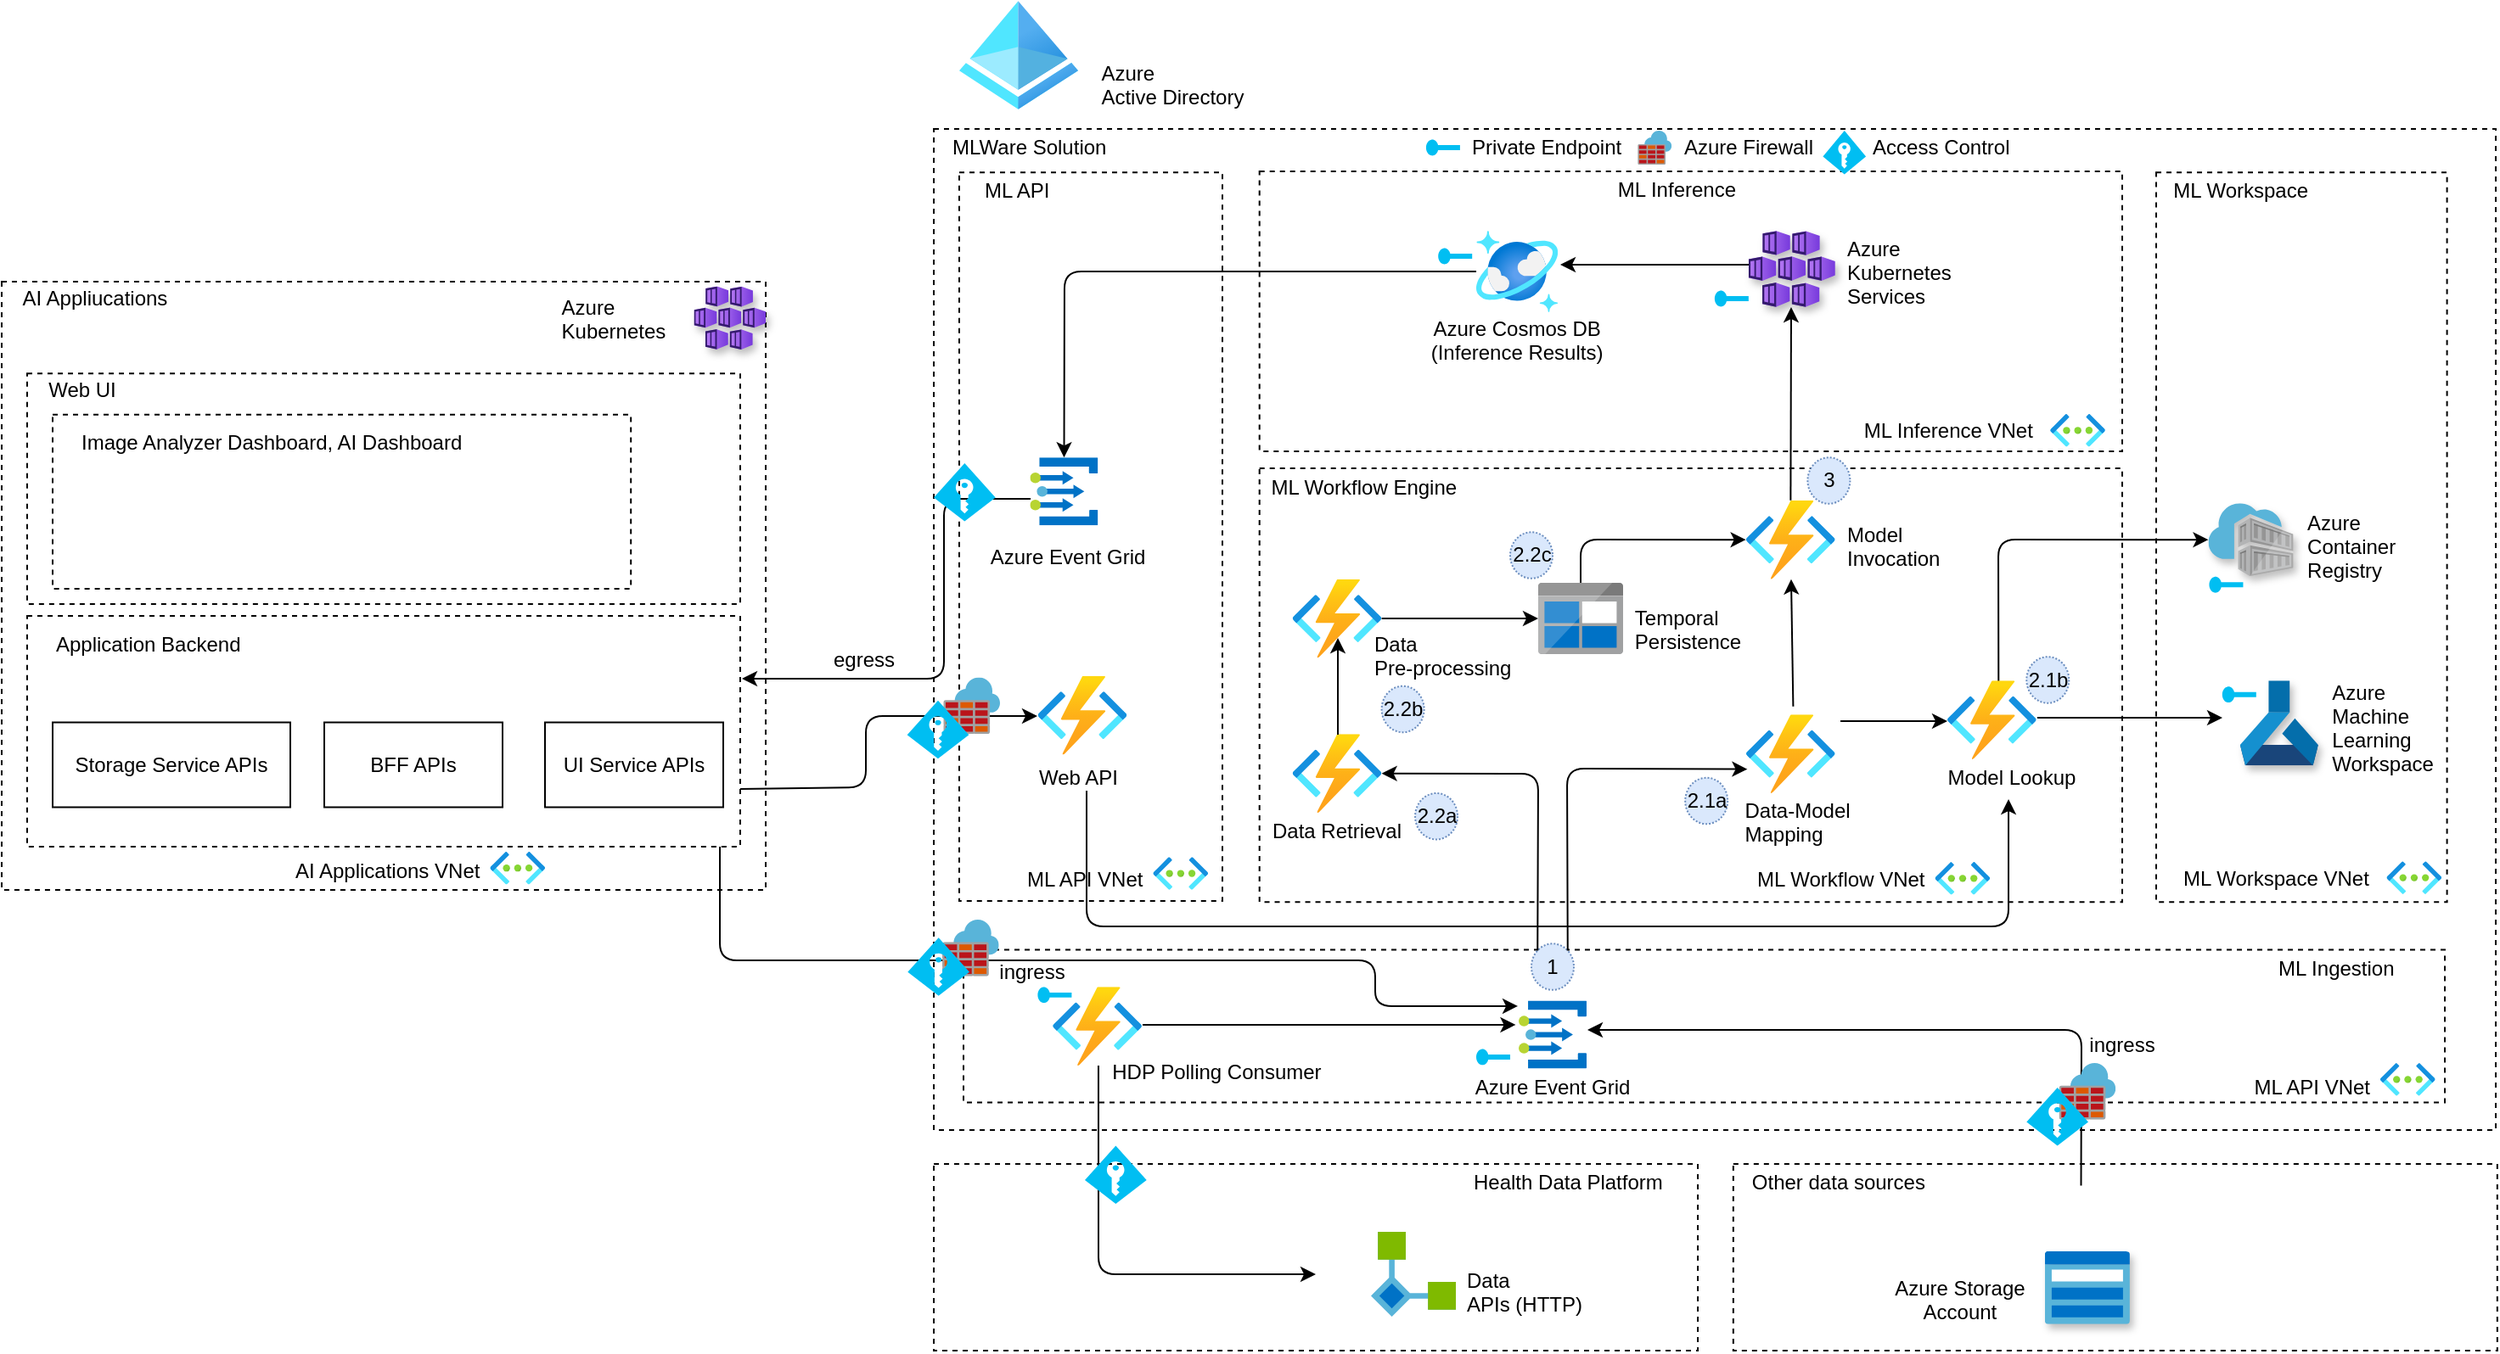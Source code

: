 <mxfile version="14.5.1" type="device"><diagram id="WI9T0HZ2pTsCkuznbFz-" name="Page-1"><mxGraphModel dx="2255" dy="1626" grid="1" gridSize="10" guides="1" tooltips="1" connect="1" arrows="1" fold="1" page="1" pageScale="1" pageWidth="1169" pageHeight="827" math="0" shadow="0"><root><mxCell id="0"/><mxCell id="1" parent="0"/><mxCell id="c2En5We3tpqPLV9vVQfv-23" value="" style="rounded=0;whiteSpace=wrap;dashed=1;" parent="1" vertex="1"><mxGeometry x="210" y="-610" width="920" height="590" as="geometry"/></mxCell><mxCell id="HBVXDCrMRu-hIxmrsEcq-5" value="" style="rounded=0;whiteSpace=wrap;dashed=1;" parent="1" vertex="1"><mxGeometry x="227.5" y="-126.21" width="872.5" height="90" as="geometry"/></mxCell><mxCell id="GNVV85DMg87My41qFnyr-1" value="" style="rounded=0;whiteSpace=wrap;dashed=1;" parent="1" vertex="1"><mxGeometry x="225" y="-584.38" width="155" height="429.38" as="geometry"/></mxCell><mxCell id="6mSfaglOKuH3w5EAEXcn-1" value="" style="rounded=0;whiteSpace=wrap;dashed=1;" parent="1" vertex="1"><mxGeometry x="401.85" y="-410" width="508.15" height="255.62" as="geometry"/></mxCell><mxCell id="c2En5We3tpqPLV9vVQfv-21" value="" style="rounded=0;whiteSpace=wrap;dashed=1;" parent="1" vertex="1"><mxGeometry x="210" width="450" height="110" as="geometry"/></mxCell><mxCell id="VJPSUOSNC2JFNs3buJUD-53" value="Health Data Platform" style="text;align=left;verticalAlign=middle;resizable=0;points=[];autosize=1;" parent="1" vertex="1"><mxGeometry x="526" width="130" height="20" as="geometry"/></mxCell><mxCell id="c2En5We3tpqPLV9vVQfv-12" value="" style="aspect=fixed;points=[];align=center;image;fontSize=12;image=img/lib/azure2/iot/Function_Apps.svg;" parent="1" vertex="1"><mxGeometry x="688.32" y="-264.93" width="52.6" height="46.41" as="geometry"/></mxCell><mxCell id="c2En5We3tpqPLV9vVQfv-13" value="Data-Model&#10;Mapping" style="text;align=left;verticalAlign=middle;resizable=0;points=[];autosize=1;" parent="1" vertex="1"><mxGeometry x="685.75" y="-216.97" width="80" height="30" as="geometry"/></mxCell><mxCell id="c2En5We3tpqPLV9vVQfv-24" value="MLWare Solution" style="text;align=left;verticalAlign=middle;resizable=0;points=[];autosize=1;" parent="1" vertex="1"><mxGeometry x="219" y="-610" width="110" height="20" as="geometry"/></mxCell><mxCell id="c2En5We3tpqPLV9vVQfv-33" value="" style="rounded=0;whiteSpace=wrap;dashed=1;" parent="1" vertex="1"><mxGeometry x="930" y="-584.38" width="171.3" height="430" as="geometry"/></mxCell><mxCell id="VJPSUOSNC2JFNs3buJUD-12" value="" style="aspect=fixed;points=[];align=center;image;fontSize=12;image=img/lib/mscae/Machine_Learning_Service_Workspaces.svg;shadow=1;" parent="1" vertex="1"><mxGeometry x="979.42" y="-284.93" width="46" height="50" as="geometry"/></mxCell><mxCell id="VJPSUOSNC2JFNs3buJUD-13" value="Azure &#10;Machine&#10;Learning &#10;Workspace" style="text;align=left;verticalAlign=middle;resizable=0;points=[];autosize=1;" parent="1" vertex="1"><mxGeometry x="1031.65" y="-287.63" width="80" height="60" as="geometry"/></mxCell><mxCell id="VJPSUOSNC2JFNs3buJUD-21" value="" style="aspect=fixed;points=[];align=center;image;fontSize=12;image=img/lib/mscae/Container_Registries.svg;shadow=1;" parent="1" vertex="1"><mxGeometry x="960.75" y="-389.38" width="50" height="43" as="geometry"/></mxCell><mxCell id="VJPSUOSNC2JFNs3buJUD-22" value="Azure &#10;Container&#10;Registry" style="text;align=left;verticalAlign=middle;resizable=0;points=[];autosize=1;" parent="1" vertex="1"><mxGeometry x="1017.05" y="-389.38" width="70" height="50" as="geometry"/></mxCell><mxCell id="c2En5We3tpqPLV9vVQfv-34" value="ML Workspace" style="text;align=left;verticalAlign=middle;resizable=0;points=[];autosize=1;" parent="1" vertex="1"><mxGeometry x="938.15" y="-584.38" width="100" height="20" as="geometry"/></mxCell><mxCell id="c2En5We3tpqPLV9vVQfv-35" value="" style="rounded=0;whiteSpace=wrap;dashed=1;" parent="1" vertex="1"><mxGeometry x="401.85" y="-585" width="508.15" height="165" as="geometry"/></mxCell><mxCell id="c2En5We3tpqPLV9vVQfv-36" value="ML Inference" style="text;align=left;verticalAlign=middle;resizable=0;points=[];autosize=1;" parent="1" vertex="1"><mxGeometry x="610.92" y="-585" width="90" height="20" as="geometry"/></mxCell><mxCell id="VJPSUOSNC2JFNs3buJUD-44" value="" style="aspect=fixed;points=[];align=center;image;fontSize=12;image=img/lib/azure2/compute/Kubernetes_Services.svg;shadow=1;" parent="1" vertex="1"><mxGeometry x="689.92" y="-550" width="51" height="45" as="geometry"/></mxCell><mxCell id="VJPSUOSNC2JFNs3buJUD-45" value="Azure &#10;Kubernetes&#10;Services" style="text;align=left;verticalAlign=middle;resizable=0;points=[];autosize=1;" parent="1" vertex="1"><mxGeometry x="746" y="-550.96" width="80" height="50" as="geometry"/></mxCell><mxCell id="c2En5We3tpqPLV9vVQfv-17" value="Azure Cosmos DB&#10;(Inference Results)" style="text;align=center;verticalAlign=middle;resizable=0;points=[];autosize=1;" parent="1" vertex="1"><mxGeometry x="493.54" y="-500.96" width="120" height="30" as="geometry"/></mxCell><mxCell id="c2En5We3tpqPLV9vVQfv-37" value="" style="endArrow=classic;exitX=1.01;exitY=0.473;exitDx=0;exitDy=0;exitPerimeter=0;" parent="1" source="NaTv0j1qxVIRTVNOfMXv-1" edge="1"><mxGeometry width="50" height="50" relative="1" as="geometry"><mxPoint x="868.9" y="-256.5" as="sourcePoint"/><mxPoint x="969" y="-263" as="targetPoint"/></mxGeometry></mxCell><mxCell id="c2En5We3tpqPLV9vVQfv-42" value="" style="endArrow=classic;exitX=0.53;exitY=-0.102;exitDx=0;exitDy=0;exitPerimeter=0;" parent="1" source="c2En5We3tpqPLV9vVQfv-12" target="nxUntq5Zcn0dUFnwoCCm-3" edge="1"><mxGeometry width="50" height="50" relative="1" as="geometry"><mxPoint x="600" y="-244" as="sourcePoint"/><mxPoint x="600" y="-428" as="targetPoint"/><Array as="points"/></mxGeometry></mxCell><mxCell id="c2En5We3tpqPLV9vVQfv-61" value="Azure Event Grid" style="text;align=center;verticalAlign=middle;resizable=0;points=[];autosize=1;" parent="1" vertex="1"><mxGeometry x="234.0" y="-368.74" width="110" height="20" as="geometry"/></mxCell><mxCell id="c2En5We3tpqPLV9vVQfv-64" value="" style="endArrow=classic;exitX=0.008;exitY=0.61;exitDx=0;exitDy=0;exitPerimeter=0;startArrow=none;startFill=0;endFill=1;" parent="1" source="GNVV85DMg87My41qFnyr-2" edge="1"><mxGeometry width="50" height="50" relative="1" as="geometry"><mxPoint x="266" y="-278" as="sourcePoint"/><mxPoint x="97" y="-286" as="targetPoint"/><Array as="points"><mxPoint x="216" y="-392"/><mxPoint x="216" y="-286"/></Array></mxGeometry></mxCell><mxCell id="6mSfaglOKuH3w5EAEXcn-2" value="ML Workflow Engine" style="text;align=left;verticalAlign=middle;resizable=0;points=[];autosize=1;" parent="1" vertex="1"><mxGeometry x="406.7" y="-409.38" width="130" height="20" as="geometry"/></mxCell><mxCell id="trIq2SF53O2UUEiTRbWx-19" value="" style="edgeStyle=orthogonalEdgeStyle;rounded=0;orthogonalLoop=1;jettySize=auto;exitX=0.5;exitY=1;exitDx=0;exitDy=0;" parent="1" edge="1"><mxGeometry relative="1" as="geometry"><mxPoint x="172.5" y="-301.63" as="sourcePoint"/><mxPoint x="172.5" y="-301.63" as="targetPoint"/></mxGeometry></mxCell><mxCell id="hTLh4aEJlULFZ3ZCLhka-1" value="" style="rounded=0;whiteSpace=wrap;dashed=1;" parent="1" vertex="1"><mxGeometry x="680.92" width="450" height="110" as="geometry"/></mxCell><mxCell id="hTLh4aEJlULFZ3ZCLhka-2" value="Other data sources" style="text;align=left;verticalAlign=middle;resizable=0;points=[];autosize=1;" parent="1" vertex="1"><mxGeometry x="689.92" width="120" height="20" as="geometry"/></mxCell><mxCell id="hTLh4aEJlULFZ3ZCLhka-5" value="" style="aspect=fixed;points=[];align=center;image;fontSize=12;image=img/lib/mscae/ClassicStorage.svg;shadow=1;" parent="1" vertex="1"><mxGeometry x="864.45" y="51.37" width="50" height="43" as="geometry"/></mxCell><mxCell id="hTLh4aEJlULFZ3ZCLhka-6" value="Azure Storage &#10;Account" style="text;align=center;verticalAlign=middle;resizable=0;points=[];autosize=1;" parent="1" vertex="1"><mxGeometry x="769.45" y="64.37" width="90" height="30" as="geometry"/></mxCell><mxCell id="GNVV85DMg87My41qFnyr-2" value="" style="aspect=fixed;points=[];align=center;image;fontSize=12;image=img/lib/mscae/Event_Grid_Topics.svg;" parent="1" vertex="1"><mxGeometry x="266.7" y="-416.38" width="40" height="40" as="geometry"/></mxCell><mxCell id="GNVV85DMg87My41qFnyr-3" value="ML API" style="text;align=left;verticalAlign=middle;resizable=0;points=[];autosize=1;" parent="1" vertex="1"><mxGeometry x="238" y="-584.38" width="60" height="20" as="geometry"/></mxCell><mxCell id="oTOie_mvJpvd8w9It9-d-1" value="" style="aspect=fixed;points=[];align=center;image;fontSize=12;image=img/lib/azure2/identity/Azure_Active_Directory.svg;" parent="1" vertex="1"><mxGeometry x="225" y="-685.53" width="70" height="64" as="geometry"/></mxCell><mxCell id="oTOie_mvJpvd8w9It9-d-3" value="Azure &#10;Active Directory" style="text;align=left;verticalAlign=middle;resizable=0;points=[];autosize=1;" parent="1" vertex="1"><mxGeometry x="306.7" y="-651.53" width="100" height="30" as="geometry"/></mxCell><mxCell id="mRbXWkc4FPHzIp5syVsQ-1" value="" style="endArrow=classic;exitX=0.576;exitY=0.014;exitDx=0;exitDy=0;exitPerimeter=0;" parent="1" source="NaTv0j1qxVIRTVNOfMXv-1" target="VJPSUOSNC2JFNs3buJUD-21" edge="1"><mxGeometry width="50" height="50" relative="1" as="geometry"><mxPoint x="680.92" y="-264.13" as="sourcePoint"/><mxPoint x="806" y="-374" as="targetPoint"/><Array as="points"><mxPoint x="837" y="-368"/></Array></mxGeometry></mxCell><mxCell id="4O4_oE5mucVZY9XzaxRa-4" value="" style="endArrow=classic;exitX=1;exitY=0.75;exitDx=0;exitDy=0;" parent="1" source="Izcnwbzkju2ybUksuCvE-23" edge="1"><mxGeometry width="50" height="50" relative="1" as="geometry"><mxPoint x="111" y="-222.375" as="sourcePoint"/><mxPoint x="271" y="-264" as="targetPoint"/><Array as="points"><mxPoint x="170" y="-222"/><mxPoint x="170" y="-264"/></Array></mxGeometry></mxCell><mxCell id="4O4_oE5mucVZY9XzaxRa-7" value="" style="aspect=fixed;points=[];align=center;image;fontSize=12;image=img/lib/azure2/iot/Function_Apps.svg;" parent="1" vertex="1"><mxGeometry x="271.2" y="-287.63" width="52.6" height="46.41" as="geometry"/></mxCell><mxCell id="HBVXDCrMRu-hIxmrsEcq-1" value="" style="aspect=fixed;points=[];align=center;image;fontSize=12;image=img/lib/azure2/iot/Function_Apps.svg;" parent="1" vertex="1"><mxGeometry x="280" y="-104.42" width="52.6" height="46.41" as="geometry"/></mxCell><mxCell id="HBVXDCrMRu-hIxmrsEcq-2" value="" style="endArrow=none;entryX=0.513;entryY=1;entryDx=0;entryDy=0;entryPerimeter=0;exitX=0;exitY=0.5;exitDx=0;exitDy=0;startArrow=classic;startFill=1;endFill=0;" parent="1" target="HBVXDCrMRu-hIxmrsEcq-1" edge="1"><mxGeometry width="50" height="50" relative="1" as="geometry"><mxPoint x="435" y="64.995" as="sourcePoint"/><mxPoint x="130" y="-20" as="targetPoint"/><Array as="points"><mxPoint x="360" y="65"/><mxPoint x="307" y="65"/></Array></mxGeometry></mxCell><mxCell id="HBVXDCrMRu-hIxmrsEcq-4" value="HDP Polling Consumer" style="text;align=center;verticalAlign=middle;resizable=0;points=[];autosize=1;" parent="1" vertex="1"><mxGeometry x="306.7" y="-65" width="140" height="20" as="geometry"/></mxCell><mxCell id="HBVXDCrMRu-hIxmrsEcq-6" value="" style="aspect=fixed;points=[];align=center;image;fontSize=12;image=img/lib/mscae/Event_Grid_Topics.svg;" parent="1" vertex="1"><mxGeometry x="554.5" y="-96.21" width="40" height="40" as="geometry"/></mxCell><mxCell id="HBVXDCrMRu-hIxmrsEcq-9" value="" style="endArrow=classic;exitX=0.5;exitY=0;exitDx=0;exitDy=0;" parent="1" edge="1"><mxGeometry width="50" height="50" relative="1" as="geometry"><mxPoint x="885.75" y="12.75" as="sourcePoint"/><mxPoint x="595" y="-79" as="targetPoint"/><Array as="points"><mxPoint x="886" y="-79"/></Array></mxGeometry></mxCell><mxCell id="HBVXDCrMRu-hIxmrsEcq-11" value="" style="endArrow=classic;entryX=-0.044;entryY=0.355;entryDx=0;entryDy=0;entryPerimeter=0;" parent="1" target="HBVXDCrMRu-hIxmrsEcq-6" edge="1"><mxGeometry width="50" height="50" relative="1" as="geometry"><mxPoint x="333" y="-82" as="sourcePoint"/><mxPoint x="150" y="20" as="targetPoint"/></mxGeometry></mxCell><mxCell id="HBVXDCrMRu-hIxmrsEcq-12" value="ML Ingestion" style="text;align=left;verticalAlign=middle;resizable=0;points=[];autosize=1;" parent="1" vertex="1"><mxGeometry x="1000" y="-126.21" width="90" height="20" as="geometry"/></mxCell><mxCell id="HBVXDCrMRu-hIxmrsEcq-13" value="Azure Event Grid" style="text;align=center;verticalAlign=middle;resizable=0;points=[];autosize=1;" parent="1" vertex="1"><mxGeometry x="519.5" y="-56.21" width="110" height="20" as="geometry"/></mxCell><mxCell id="HBVXDCrMRu-hIxmrsEcq-14" value="" style="endArrow=classic;entryX=-0.012;entryY=0.08;entryDx=0;entryDy=0;entryPerimeter=0;" parent="1" target="HBVXDCrMRu-hIxmrsEcq-6" edge="1"><mxGeometry width="50" height="50" relative="1" as="geometry"><mxPoint x="84" y="-187" as="sourcePoint"/><mxPoint x="200" y="-160" as="targetPoint"/><Array as="points"><mxPoint x="84" y="-120"/><mxPoint x="470" y="-120"/><mxPoint x="470" y="-93"/></Array></mxGeometry></mxCell><mxCell id="HBVXDCrMRu-hIxmrsEcq-19" value="Web API" style="text;align=center;verticalAlign=middle;resizable=0;points=[];autosize=1;" parent="1" vertex="1"><mxGeometry x="265.2" y="-238.52" width="60" height="20" as="geometry"/></mxCell><mxCell id="GNVV85DMg87My41qFnyr-7" value="1" style="ellipse;whiteSpace=wrap;dashed=1;dashPattern=1 1;fillColor=#dae8fc;strokeColor=#6c8ebf;" parent="1" vertex="1"><mxGeometry x="562" y="-129.83" width="25" height="27.25" as="geometry"/></mxCell><mxCell id="HBVXDCrMRu-hIxmrsEcq-23" value="" style="aspect=fixed;points=[];align=center;image;fontSize=12;image=img/lib/mscae/Logic_Apps_Custom_Connector.svg;dashed=1;" parent="1" vertex="1"><mxGeometry x="467.5" y="40" width="50" height="50" as="geometry"/></mxCell><mxCell id="HBVXDCrMRu-hIxmrsEcq-24" value="Data&#10;APIs (HTTP)" style="text;align=left;verticalAlign=middle;resizable=0;points=[];autosize=1;" parent="1" vertex="1"><mxGeometry x="522" y="60" width="80" height="30" as="geometry"/></mxCell><mxCell id="NaTv0j1qxVIRTVNOfMXv-1" value="" style="aspect=fixed;points=[];align=center;image;fontSize=12;image=img/lib/azure2/iot/Function_Apps.svg;" parent="1" vertex="1"><mxGeometry x="806.85" y="-284.93" width="52.6" height="46.41" as="geometry"/></mxCell><mxCell id="NaTv0j1qxVIRTVNOfMXv-2" value="Model Lookup" style="text;align=center;verticalAlign=middle;resizable=0;points=[];autosize=1;" parent="1" vertex="1"><mxGeometry x="800" y="-238.52" width="90" height="20" as="geometry"/></mxCell><mxCell id="NaTv0j1qxVIRTVNOfMXv-5" value="" style="endArrow=classic;" parent="1" edge="1"><mxGeometry width="50" height="50" relative="1" as="geometry"><mxPoint x="744" y="-261" as="sourcePoint"/><mxPoint x="807" y="-261" as="targetPoint"/></mxGeometry></mxCell><mxCell id="NaTv0j1qxVIRTVNOfMXv-11" value="" style="aspect=fixed;points=[];align=center;image;fontSize=12;image=img/lib/azure2/networking/Virtual_Networks.svg;" parent="1" vertex="1"><mxGeometry x="1062" y="-59.45" width="32.29" height="19.28" as="geometry"/></mxCell><mxCell id="NaTv0j1qxVIRTVNOfMXv-12" value="ML API VNet" style="text;align=right;verticalAlign=middle;resizable=0;points=[];autosize=1;" parent="1" vertex="1"><mxGeometry x="988" y="-56.21" width="70" height="20" as="geometry"/></mxCell><mxCell id="NaTv0j1qxVIRTVNOfMXv-15" value="" style="aspect=fixed;points=[];align=center;image;fontSize=12;image=img/lib/azure2/networking/Virtual_Networks.svg;" parent="1" vertex="1"><mxGeometry x="339.21" y="-180.87" width="32.29" height="19.28" as="geometry"/></mxCell><mxCell id="NaTv0j1qxVIRTVNOfMXv-16" value="ML API VNet" style="text;align=right;verticalAlign=middle;resizable=0;points=[];autosize=1;" parent="1" vertex="1"><mxGeometry x="265.2" y="-178.34" width="70" height="20" as="geometry"/></mxCell><mxCell id="NaTv0j1qxVIRTVNOfMXv-17" value="" style="aspect=fixed;points=[];align=center;image;fontSize=12;image=img/lib/azure2/networking/Virtual_Networks.svg;" parent="1" vertex="1"><mxGeometry x="867.61" y="-442" width="32.29" height="19.28" as="geometry"/></mxCell><mxCell id="NaTv0j1qxVIRTVNOfMXv-18" value="ML Inference VNet" style="text;align=right;verticalAlign=middle;resizable=0;points=[];autosize=1;" parent="1" vertex="1"><mxGeometry x="759.45" y="-443.0" width="100" height="20" as="geometry"/></mxCell><mxCell id="NaTv0j1qxVIRTVNOfMXv-19" value="" style="aspect=fixed;points=[];align=center;image;fontSize=12;image=img/lib/azure2/networking/Virtual_Networks.svg;" parent="1" vertex="1"><mxGeometry x="1065.75" y="-178.34" width="32.29" height="19.28" as="geometry"/></mxCell><mxCell id="NaTv0j1qxVIRTVNOfMXv-20" value="ML Workspace VNet" style="text;align=right;verticalAlign=middle;resizable=0;points=[];autosize=1;" parent="1" vertex="1"><mxGeometry x="947.42" y="-179.06" width="110" height="20" as="geometry"/></mxCell><mxCell id="NaTv0j1qxVIRTVNOfMXv-21" value="" style="aspect=fixed;points=[];align=center;image;fontSize=12;image=img/lib/azure2/networking/Virtual_Networks.svg;" parent="1" vertex="1"><mxGeometry x="799.78" y="-177.98" width="32.29" height="19.28" as="geometry"/></mxCell><mxCell id="NaTv0j1qxVIRTVNOfMXv-22" value="ML Workflow VNet" style="text;align=right;verticalAlign=middle;resizable=0;points=[];autosize=1;" parent="1" vertex="1"><mxGeometry x="695.75" y="-178.34" width="100" height="20" as="geometry"/></mxCell><mxCell id="NaTv0j1qxVIRTVNOfMXv-27" value="" style="verticalLabelPosition=bottom;verticalAlign=top;align=center;strokeColor=none;fillColor=#00BEF2;shape=mxgraph.azure.service_endpoint;" parent="1" vertex="1"><mxGeometry x="529.5" y="-68.01" width="20" height="10" as="geometry"/></mxCell><mxCell id="NaTv0j1qxVIRTVNOfMXv-32" value="" style="verticalLabelPosition=bottom;verticalAlign=top;align=center;strokeColor=none;fillColor=#00BEF2;shape=mxgraph.azure.service_endpoint;" parent="1" vertex="1"><mxGeometry x="968.9" y="-281.66" width="20" height="10" as="geometry"/></mxCell><mxCell id="NaTv0j1qxVIRTVNOfMXv-35" value="" style="verticalLabelPosition=bottom;verticalAlign=top;align=center;strokeColor=none;fillColor=#00BEF2;shape=mxgraph.azure.service_endpoint;" parent="1" vertex="1"><mxGeometry x="507.1" y="-540" width="20" height="10" as="geometry"/></mxCell><mxCell id="NaTv0j1qxVIRTVNOfMXv-36" value="" style="verticalLabelPosition=bottom;verticalAlign=top;align=center;strokeColor=none;fillColor=#00BEF2;shape=mxgraph.azure.service_endpoint;" parent="1" vertex="1"><mxGeometry x="961.22" y="-346.38" width="20" height="10" as="geometry"/></mxCell><mxCell id="NaTv0j1qxVIRTVNOfMXv-37" value="" style="verticalLabelPosition=bottom;verticalAlign=top;align=center;strokeColor=none;fillColor=#00BEF2;shape=mxgraph.azure.service_endpoint;" parent="1" vertex="1"><mxGeometry x="499.95" y="-604" width="20" height="10" as="geometry"/></mxCell><mxCell id="NaTv0j1qxVIRTVNOfMXv-38" value="Private Endpoint" style="text;align=right;verticalAlign=middle;resizable=0;points=[];autosize=1;" parent="1" vertex="1"><mxGeometry x="527.1" y="-610.0" width="90" height="20" as="geometry"/></mxCell><mxCell id="NaTv0j1qxVIRTVNOfMXv-40" value="" style="verticalLabelPosition=bottom;verticalAlign=top;align=center;strokeColor=none;fillColor=#00BEF2;shape=mxgraph.azure.service_endpoint;" parent="1" vertex="1"><mxGeometry x="669.92" y="-515" width="20" height="10" as="geometry"/></mxCell><mxCell id="NaTv0j1qxVIRTVNOfMXv-49" value="" style="endArrow=classic;entryX=0.478;entryY=1.176;entryDx=0;entryDy=0;entryPerimeter=0;" parent="1" target="NaTv0j1qxVIRTVNOfMXv-2" edge="1"><mxGeometry width="50" height="50" relative="1" as="geometry"><mxPoint x="300" y="-220" as="sourcePoint"/><mxPoint x="670" y="-267" as="targetPoint"/><Array as="points"><mxPoint x="300" y="-140"/><mxPoint x="843" y="-140"/></Array></mxGeometry></mxCell><mxCell id="NaTv0j1qxVIRTVNOfMXv-50" value="" style="verticalLabelPosition=bottom;verticalAlign=top;align=center;strokeColor=none;fillColor=#00BEF2;shape=mxgraph.azure.service_endpoint;" parent="1" vertex="1"><mxGeometry x="271.2" y="-104.58" width="20" height="10" as="geometry"/></mxCell><mxCell id="NaTv0j1qxVIRTVNOfMXv-53" value="" style="aspect=fixed;points=[];align=center;image;fontSize=12;image=img/lib/mscae/Azure_Firewall.svg;" parent="1" vertex="1"><mxGeometry x="215.66" y="-286.72" width="33.34" height="33.34" as="geometry"/></mxCell><mxCell id="NaTv0j1qxVIRTVNOfMXv-54" value="" style="aspect=fixed;points=[];align=center;image;fontSize=12;image=img/lib/mscae/Azure_Firewall.svg;" parent="1" vertex="1"><mxGeometry x="872.78" y="-59.45" width="33.34" height="33.34" as="geometry"/></mxCell><mxCell id="NaTv0j1qxVIRTVNOfMXv-55" value="Azure Firewall" style="text;align=right;verticalAlign=middle;resizable=0;points=[];autosize=1;" parent="1" vertex="1"><mxGeometry x="650.0" y="-610.0" width="80" height="20" as="geometry"/></mxCell><mxCell id="NaTv0j1qxVIRTVNOfMXv-59" value="" style="aspect=fixed;points=[];align=center;image;fontSize=12;image=img/lib/mscae/Azure_Firewall.svg;" parent="1" vertex="1"><mxGeometry x="624.6" y="-609" width="20" height="20" as="geometry"/></mxCell><mxCell id="NaTv0j1qxVIRTVNOfMXv-62" value="" style="aspect=fixed;points=[];align=center;image;fontSize=12;image=img/lib/mscae/Azure_Firewall.svg;" parent="1" vertex="1"><mxGeometry x="215" y="-144" width="33.34" height="33.34" as="geometry"/></mxCell><mxCell id="NaTv0j1qxVIRTVNOfMXv-64" value="ingress" style="text;strokeColor=none;fillColor=none;align=center;verticalAlign=middle;whiteSpace=wrap;rounded=0;" parent="1" vertex="1"><mxGeometry x="890" y="-80" width="40" height="20" as="geometry"/></mxCell><mxCell id="NaTv0j1qxVIRTVNOfMXv-65" value="egress" style="text;strokeColor=none;fillColor=none;align=center;verticalAlign=middle;whiteSpace=wrap;rounded=0;" parent="1" vertex="1"><mxGeometry x="149.0" y="-306.72" width="40" height="20" as="geometry"/></mxCell><mxCell id="NaTv0j1qxVIRTVNOfMXv-67" value="ingress" style="text;strokeColor=none;fillColor=none;align=center;verticalAlign=middle;whiteSpace=wrap;rounded=0;" parent="1" vertex="1"><mxGeometry x="247.5" y="-122.58" width="40" height="20" as="geometry"/></mxCell><mxCell id="NaTv0j1qxVIRTVNOfMXv-68" value="" style="verticalLabelPosition=bottom;verticalAlign=top;align=center;strokeColor=none;fillColor=#00BEF2;shape=mxgraph.azure.access_control;" parent="1" vertex="1"><mxGeometry x="210" y="-413" width="36.35" height="34.27" as="geometry"/></mxCell><mxCell id="NaTv0j1qxVIRTVNOfMXv-70" value="" style="verticalLabelPosition=bottom;verticalAlign=top;align=center;strokeColor=none;fillColor=#00BEF2;shape=mxgraph.azure.access_control;" parent="1" vertex="1"><mxGeometry x="194.32" y="-273.13" width="36.35" height="34.27" as="geometry"/></mxCell><mxCell id="NaTv0j1qxVIRTVNOfMXv-71" value="" style="verticalLabelPosition=bottom;verticalAlign=top;align=center;strokeColor=none;fillColor=#00BEF2;shape=mxgraph.azure.access_control;" parent="1" vertex="1"><mxGeometry x="194.65" y="-133.34" width="36.35" height="34.27" as="geometry"/></mxCell><mxCell id="NaTv0j1qxVIRTVNOfMXv-72" value="" style="verticalLabelPosition=bottom;verticalAlign=top;align=center;strokeColor=none;fillColor=#00BEF2;shape=mxgraph.azure.access_control;" parent="1" vertex="1"><mxGeometry x="853.65" y="-45" width="36.35" height="34.27" as="geometry"/></mxCell><mxCell id="NaTv0j1qxVIRTVNOfMXv-73" value="" style="verticalLabelPosition=bottom;verticalAlign=top;align=center;strokeColor=none;fillColor=#00BEF2;shape=mxgraph.azure.access_control;" parent="1" vertex="1"><mxGeometry x="733.7" y="-609" width="25.35" height="25.8" as="geometry"/></mxCell><mxCell id="NaTv0j1qxVIRTVNOfMXv-74" value="Access Control" style="text;align=right;verticalAlign=middle;resizable=0;points=[];autosize=1;" parent="1" vertex="1"><mxGeometry x="765.75" y="-610.0" width="80" height="20" as="geometry"/></mxCell><mxCell id="NaTv0j1qxVIRTVNOfMXv-75" value="" style="verticalLabelPosition=bottom;verticalAlign=top;align=center;strokeColor=none;fillColor=#00BEF2;shape=mxgraph.azure.access_control;" parent="1" vertex="1"><mxGeometry x="299" y="-10.73" width="36.35" height="34.27" as="geometry"/></mxCell><mxCell id="nxUntq5Zcn0dUFnwoCCm-1" value="" style="aspect=fixed;points=[];align=center;image;fontSize=12;image=img/lib/azure2/iot/Function_Apps.svg;" parent="1" vertex="1"><mxGeometry x="421.2" y="-344.68" width="52.6" height="46.41" as="geometry"/></mxCell><mxCell id="nxUntq5Zcn0dUFnwoCCm-2" value="Data &#10;Pre-processing" style="text;align=left;verticalAlign=middle;resizable=0;points=[];autosize=1;" parent="1" vertex="1"><mxGeometry x="467.5" y="-314.93" width="100" height="30" as="geometry"/></mxCell><mxCell id="nxUntq5Zcn0dUFnwoCCm-3" value="" style="aspect=fixed;points=[];align=center;image;fontSize=12;image=img/lib/azure2/iot/Function_Apps.svg;" parent="1" vertex="1"><mxGeometry x="688.32" y="-391.09" width="52.6" height="46.41" as="geometry"/></mxCell><mxCell id="nxUntq5Zcn0dUFnwoCCm-4" value="Model &#10;Invocation" style="text;align=left;verticalAlign=middle;resizable=0;points=[];autosize=1;" parent="1" vertex="1"><mxGeometry x="746" y="-379.38" width="70" height="30" as="geometry"/></mxCell><mxCell id="nxUntq5Zcn0dUFnwoCCm-5" value="" style="endArrow=classic;" parent="1" source="nxUntq5Zcn0dUFnwoCCm-3" edge="1"><mxGeometry width="50" height="50" relative="1" as="geometry"><mxPoint x="680" y="-170" as="sourcePoint"/><mxPoint x="715" y="-505" as="targetPoint"/></mxGeometry></mxCell><mxCell id="nxUntq5Zcn0dUFnwoCCm-6" value="" style="aspect=fixed;points=[];align=center;image;fontSize=12;image=img/lib/azure2/iot/Function_Apps.svg;" parent="1" vertex="1"><mxGeometry x="421.2" y="-253.38" width="52.6" height="46.41" as="geometry"/></mxCell><mxCell id="nxUntq5Zcn0dUFnwoCCm-7" value="Data Retrieval" style="text;align=center;verticalAlign=middle;resizable=0;points=[];autosize=1;" parent="1" vertex="1"><mxGeometry x="402.5" y="-206.97" width="90" height="20" as="geometry"/></mxCell><mxCell id="nxUntq5Zcn0dUFnwoCCm-8" value="" style="endArrow=classic;" parent="1" edge="1"><mxGeometry width="50" height="50" relative="1" as="geometry"><mxPoint x="448" y="-253" as="sourcePoint"/><mxPoint x="448" y="-310" as="targetPoint"/></mxGeometry></mxCell><mxCell id="nxUntq5Zcn0dUFnwoCCm-10" value="" style="aspect=fixed;points=[];align=center;image;fontSize=12;image=img/lib/mscae/BlobBlock.svg;" parent="1" vertex="1"><mxGeometry x="566" y="-342.48" width="50" height="42" as="geometry"/></mxCell><mxCell id="nxUntq5Zcn0dUFnwoCCm-14" value="" style="endArrow=classic;" parent="1" source="nxUntq5Zcn0dUFnwoCCm-1" target="nxUntq5Zcn0dUFnwoCCm-10" edge="1"><mxGeometry width="50" height="50" relative="1" as="geometry"><mxPoint x="680" y="-170" as="sourcePoint"/><mxPoint x="730" y="-220" as="targetPoint"/></mxGeometry></mxCell><mxCell id="nxUntq5Zcn0dUFnwoCCm-15" value="Temporal &#10;Persistence" style="text;align=left;verticalAlign=middle;resizable=0;points=[];autosize=1;" parent="1" vertex="1"><mxGeometry x="620.92" y="-330.48" width="80" height="30" as="geometry"/></mxCell><mxCell id="nxUntq5Zcn0dUFnwoCCm-16" value="" style="endArrow=classic;exitX=0;exitY=0;exitDx=0;exitDy=0;" parent="1" source="GNVV85DMg87My41qFnyr-7" target="nxUntq5Zcn0dUFnwoCCm-6" edge="1"><mxGeometry width="50" height="50" relative="1" as="geometry"><mxPoint x="690" y="-170" as="sourcePoint"/><mxPoint x="740" y="-220" as="targetPoint"/><Array as="points"><mxPoint x="566" y="-230"/></Array></mxGeometry></mxCell><mxCell id="nxUntq5Zcn0dUFnwoCCm-17" value="" style="endArrow=classic;" parent="1" source="nxUntq5Zcn0dUFnwoCCm-10" target="nxUntq5Zcn0dUFnwoCCm-3" edge="1"><mxGeometry width="50" height="50" relative="1" as="geometry"><mxPoint x="690" y="-170" as="sourcePoint"/><mxPoint x="740" y="-220" as="targetPoint"/><Array as="points"><mxPoint x="591" y="-368"/></Array></mxGeometry></mxCell><mxCell id="nxUntq5Zcn0dUFnwoCCm-18" value="" style="aspect=fixed;points=[];align=center;image;fontSize=12;image=img/lib/azure2/databases/Azure_Cosmos_DB.svg;" parent="1" vertex="1"><mxGeometry x="529.5" y="-550" width="48.08" height="48.08" as="geometry"/></mxCell><mxCell id="nxUntq5Zcn0dUFnwoCCm-19" value="" style="endArrow=classic;" parent="1" edge="1"><mxGeometry width="50" height="50" relative="1" as="geometry"><mxPoint x="690" y="-530" as="sourcePoint"/><mxPoint x="579" y="-530" as="targetPoint"/></mxGeometry></mxCell><mxCell id="nxUntq5Zcn0dUFnwoCCm-20" value="" style="endArrow=classic;" parent="1" source="nxUntq5Zcn0dUFnwoCCm-18" target="GNVV85DMg87My41qFnyr-2" edge="1"><mxGeometry width="50" height="50" relative="1" as="geometry"><mxPoint x="690" y="-170" as="sourcePoint"/><mxPoint x="740" y="-220" as="targetPoint"/><Array as="points"><mxPoint x="287" y="-526"/></Array></mxGeometry></mxCell><mxCell id="nxUntq5Zcn0dUFnwoCCm-21" value="" style="endArrow=classic;exitX=1;exitY=0;exitDx=0;exitDy=0;entryX=0.017;entryY=0.695;entryDx=0;entryDy=0;entryPerimeter=0;" parent="1" source="GNVV85DMg87My41qFnyr-7" target="c2En5We3tpqPLV9vVQfv-12" edge="1"><mxGeometry width="50" height="50" relative="1" as="geometry"><mxPoint x="690" y="-190" as="sourcePoint"/><mxPoint x="740" y="-240" as="targetPoint"/><Array as="points"><mxPoint x="583" y="-233"/></Array></mxGeometry></mxCell><mxCell id="nxUntq5Zcn0dUFnwoCCm-23" value="2.1a" style="ellipse;whiteSpace=wrap;dashed=1;dashPattern=1 1;fillColor=#dae8fc;strokeColor=#6c8ebf;" parent="1" vertex="1"><mxGeometry x="652.6" y="-227.63" width="25" height="27.25" as="geometry"/></mxCell><mxCell id="nxUntq5Zcn0dUFnwoCCm-24" value="2.1b" style="ellipse;whiteSpace=wrap;dashed=1;dashPattern=1 1;fillColor=#dae8fc;strokeColor=#6c8ebf;" parent="1" vertex="1"><mxGeometry x="853.65" y="-298.91" width="25" height="27.25" as="geometry"/></mxCell><mxCell id="nxUntq5Zcn0dUFnwoCCm-25" value="2.2a" style="ellipse;whiteSpace=wrap;dashed=1;dashPattern=1 1;fillColor=#dae8fc;strokeColor=#6c8ebf;" parent="1" vertex="1"><mxGeometry x="493.54" y="-218.52" width="25" height="27.25" as="geometry"/></mxCell><mxCell id="nxUntq5Zcn0dUFnwoCCm-26" value="2.2b" style="ellipse;whiteSpace=wrap;dashed=1;dashPattern=1 1;fillColor=#dae8fc;strokeColor=#6c8ebf;" parent="1" vertex="1"><mxGeometry x="473.8" y="-281.66" width="25" height="27.25" as="geometry"/></mxCell><mxCell id="nxUntq5Zcn0dUFnwoCCm-27" value="2.2c" style="ellipse;whiteSpace=wrap;dashed=1;dashPattern=1 1;fillColor=#dae8fc;strokeColor=#6c8ebf;" parent="1" vertex="1"><mxGeometry x="549.5" y="-372.36" width="25" height="27.25" as="geometry"/></mxCell><mxCell id="nxUntq5Zcn0dUFnwoCCm-28" value="3" style="ellipse;whiteSpace=wrap;dashed=1;dashPattern=1 1;fillColor=#dae8fc;strokeColor=#6c8ebf;" parent="1" vertex="1"><mxGeometry x="724.7" y="-416.38" width="25" height="27.25" as="geometry"/></mxCell><mxCell id="Izcnwbzkju2ybUksuCvE-1" value="" style="rounded=0;whiteSpace=wrap;dashed=1;fillColor=none;" parent="1" vertex="1"><mxGeometry x="-339" y="-520" width="450" height="358.47" as="geometry"/></mxCell><mxCell id="Izcnwbzkju2ybUksuCvE-2" value="AI Appliucations" style="text;strokeColor=none;fillColor=none;align=center;verticalAlign=middle;whiteSpace=wrap;rounded=0;" parent="1" vertex="1"><mxGeometry x="-339" y="-520" width="110" height="20" as="geometry"/></mxCell><mxCell id="Izcnwbzkju2ybUksuCvE-4" value="" style="rounded=0;whiteSpace=wrap;dashed=1;" parent="1" vertex="1"><mxGeometry x="-324" y="-465.93" width="420" height="135.93" as="geometry"/></mxCell><mxCell id="Izcnwbzkju2ybUksuCvE-5" value="Web UI" style="text;strokeColor=none;fillColor=none;align=center;verticalAlign=middle;whiteSpace=wrap;rounded=0;" parent="1" vertex="1"><mxGeometry x="-324" y="-465.93" width="65" height="19.75" as="geometry"/></mxCell><mxCell id="Izcnwbzkju2ybUksuCvE-8" value="" style="aspect=fixed;points=[];align=center;image;fontSize=12;image=img/lib/azure2/compute/Kubernetes_Services.svg;shadow=1;" parent="1" vertex="1"><mxGeometry x="68.78" y="-517.25" width="42.22" height="37.25" as="geometry"/></mxCell><mxCell id="Izcnwbzkju2ybUksuCvE-9" value="Azure &#10;Kubernetes" style="text;align=left;verticalAlign=middle;resizable=0;points=[];autosize=1;" parent="1" vertex="1"><mxGeometry x="-11.22" y="-513.62" width="80" height="30" as="geometry"/></mxCell><mxCell id="Izcnwbzkju2ybUksuCvE-15" value="" style="rounded=0;whiteSpace=wrap;dashed=1;" parent="1" vertex="1"><mxGeometry x="-309" y="-441.61" width="340.6" height="102.61" as="geometry"/></mxCell><mxCell id="Izcnwbzkju2ybUksuCvE-17" value="Image Analyzer Dashboard, AI Dashboard" style="text;align=left;verticalAlign=middle;resizable=0;points=[];autosize=1;" parent="1" vertex="1"><mxGeometry x="-294" y="-436.13" width="250" height="20" as="geometry"/></mxCell><mxCell id="Izcnwbzkju2ybUksuCvE-18" value="" style="shape=image;verticalLabelPosition=bottom;labelBackgroundColor=#ffffff;verticalAlign=top;aspect=fixed;imageAspect=0;image=https://www2.microstrategy.com/producthelp/2020/Desktop/WebHelp/Lang_1031/Content/Resources/Images/compound_grid.png;" parent="1" vertex="1"><mxGeometry x="-199" y="-406.75" width="146.49" height="60" as="geometry"/></mxCell><mxCell id="Izcnwbzkju2ybUksuCvE-19" value="" style="shape=image;verticalLabelPosition=bottom;labelBackgroundColor=#ffffff;verticalAlign=top;aspect=fixed;imageAspect=0;image=https://aktion-augengesundheit.de/files/oneo/img/patienten-report/Abb-25.PNG;" parent="1" vertex="1"><mxGeometry x="-289" y="-406.75" width="73.97" height="60" as="geometry"/></mxCell><mxCell id="Izcnwbzkju2ybUksuCvE-23" value="" style="rounded=0;whiteSpace=wrap;dashed=1;" parent="1" vertex="1"><mxGeometry x="-324" y="-322.96" width="420" height="135.93" as="geometry"/></mxCell><mxCell id="Izcnwbzkju2ybUksuCvE-24" value="Application Backend" style="text;align=left;verticalAlign=middle;resizable=0;points=[];autosize=1;" parent="1" vertex="1"><mxGeometry x="-309" y="-317" width="130" height="20" as="geometry"/></mxCell><mxCell id="Izcnwbzkju2ybUksuCvE-35" value="Storage Service APIs" style="text;strokeColor=default;fillColor=none;align=center;verticalAlign=middle;whiteSpace=wrap;rounded=0;" parent="1" vertex="1"><mxGeometry x="-309" y="-260.25" width="140" height="50" as="geometry"/></mxCell><mxCell id="Izcnwbzkju2ybUksuCvE-49" value="BFF APIs" style="text;strokeColor=default;fillColor=none;align=center;verticalAlign=middle;whiteSpace=wrap;rounded=0;" parent="1" vertex="1"><mxGeometry x="-149" y="-260.25" width="105" height="50" as="geometry"/></mxCell><mxCell id="Izcnwbzkju2ybUksuCvE-50" value="UI Service APIs" style="text;strokeColor=default;fillColor=none;align=center;verticalAlign=middle;whiteSpace=wrap;rounded=0;" parent="1" vertex="1"><mxGeometry x="-19" y="-260.25" width="105" height="50" as="geometry"/></mxCell><mxCell id="NaTv0j1qxVIRTVNOfMXv-23" value="" style="aspect=fixed;points=[];align=center;image;fontSize=12;image=img/lib/azure2/networking/Virtual_Networks.svg;" parent="1" vertex="1"><mxGeometry x="-51.29" y="-184.03" width="32.29" height="19.28" as="geometry"/></mxCell><mxCell id="NaTv0j1qxVIRTVNOfMXv-24" value="AI Applications VNet" style="text;align=right;verticalAlign=middle;resizable=0;points=[];autosize=1;" parent="1" vertex="1"><mxGeometry x="-165.3" y="-183.5" width="110" height="20" as="geometry"/></mxCell></root></mxGraphModel></diagram></mxfile>